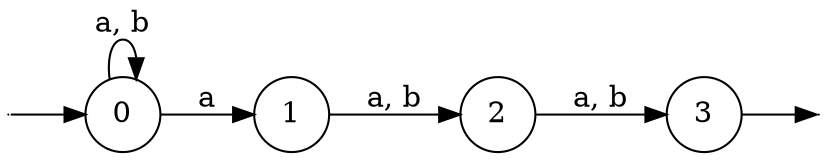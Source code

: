digraph
{
  vcsn_context = "lal(ab), b"
  rankdir = LR
  {
    node [shape = point, width = 0]
    I0
    F3
  }
  {
    node [shape = circle]
    0
    1
    2
    3
  }
  I0 -> 0
  0 -> 0 [label = "a, b"]
  0 -> 1 [label = "a"]
  1 -> 2 [label = "a, b"]
  2 -> 3 [label = "a, b"]
  3 -> F3
}
